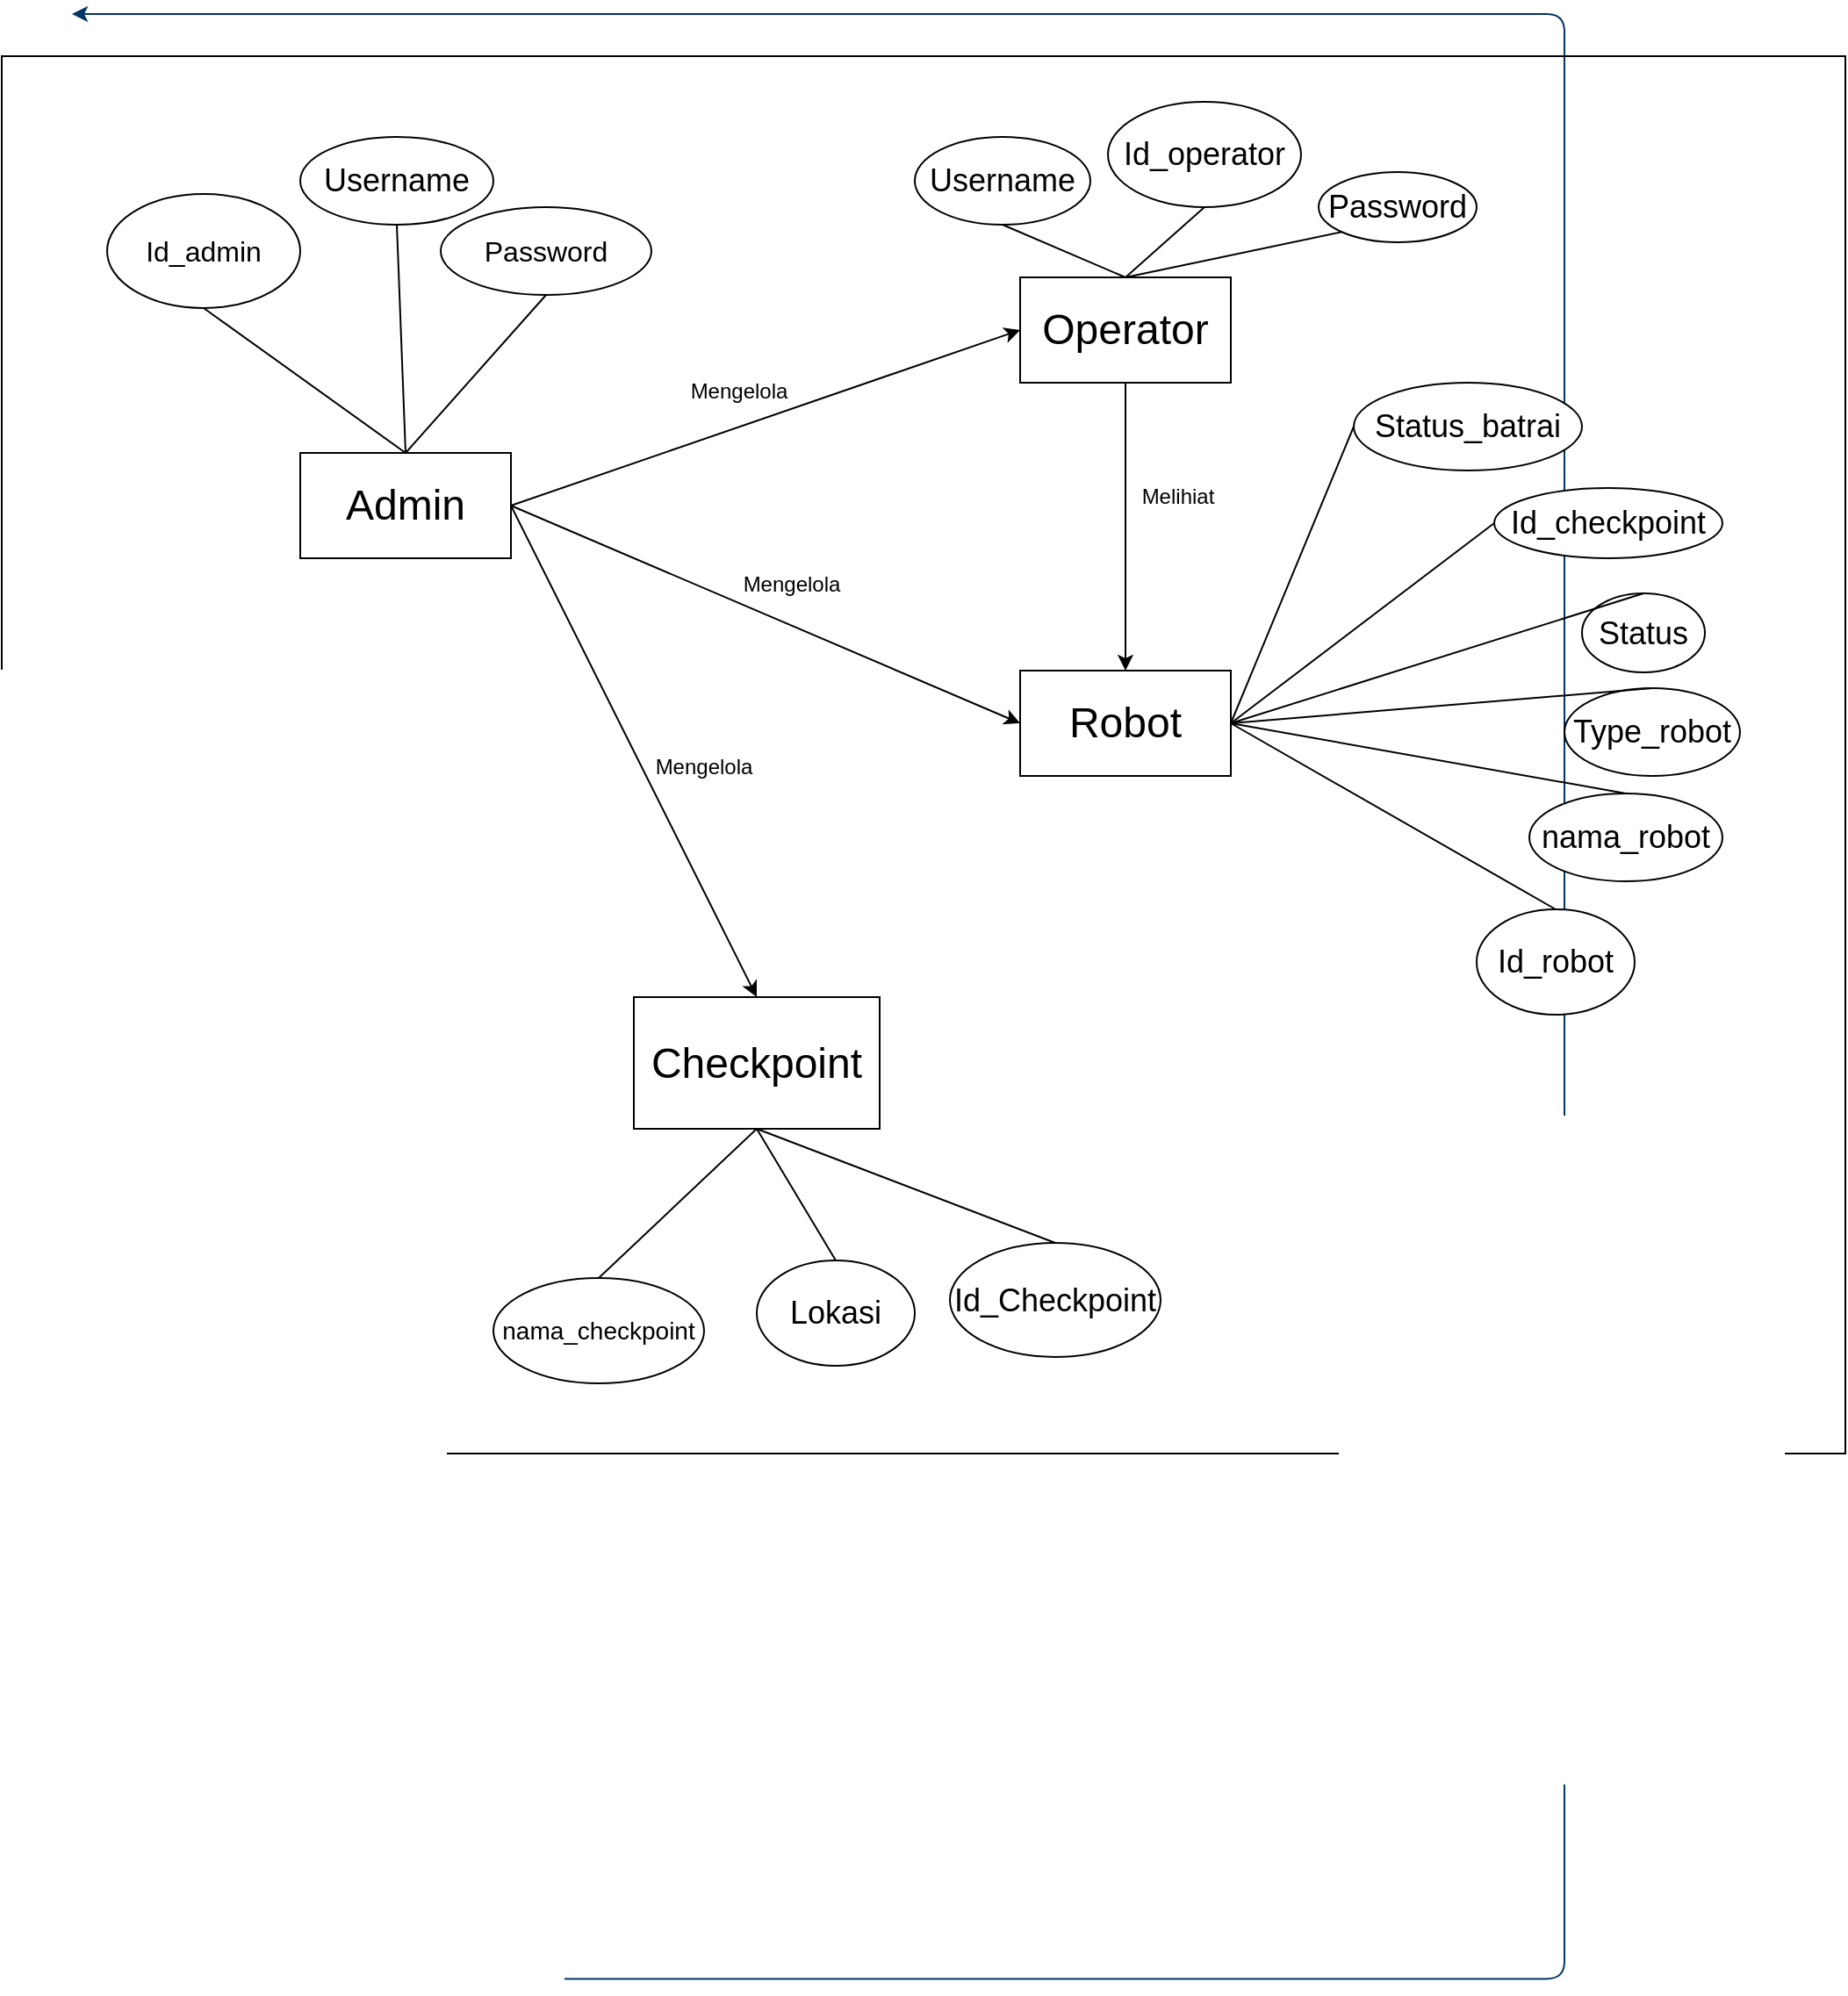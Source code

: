 <mxfile version="24.5.4" type="github">
  <diagram id="6a731a19-8d31-9384-78a2-239565b7b9f0" name="Page-1">
    <mxGraphModel dx="2269" dy="1311" grid="1" gridSize="10" guides="1" tooltips="1" connect="1" arrows="1" fold="1" page="1" pageScale="1" pageWidth="1169" pageHeight="827" background="none" math="0" shadow="0">
      <root>
        <mxCell id="0" />
        <mxCell id="1" parent="0" />
        <mxCell id="45" value="" style="edgeStyle=elbowEdgeStyle;elbow=horizontal;exitX=1;exitY=0.5;exitPerimeter=0;entryX=0.905;entryY=0.5;entryPerimeter=0;fontStyle=1;strokeColor=#003366;strokeWidth=1;html=1;" parent="1" target="34" edge="1">
          <mxGeometry width="100" height="100" as="geometry">
            <mxPoint x="380.5" y="1119.25" as="sourcePoint" />
            <mxPoint x="100" as="targetPoint" />
            <Array as="points">
              <mxPoint x="950" y="1320" />
            </Array>
          </mxGeometry>
        </mxCell>
        <mxCell id="pjDGFru4gsE5hSaA8gFt-56" value="&lt;font style=&quot;font-size: 14px;&quot;&gt;nama_checkpoint&lt;/font&gt;" style="ellipse;whiteSpace=wrap;html=1;" vertex="1" parent="1">
          <mxGeometry x="340" y="720" width="120" height="60" as="geometry" />
        </mxCell>
        <mxCell id="pjDGFru4gsE5hSaA8gFt-59" value="&lt;font style=&quot;font-size: 18px;&quot;&gt;Password&lt;/font&gt;" style="ellipse;whiteSpace=wrap;html=1;" vertex="1" parent="1">
          <mxGeometry x="810" y="90" width="90" height="40" as="geometry" />
        </mxCell>
        <mxCell id="pjDGFru4gsE5hSaA8gFt-61" value="&lt;font style=&quot;font-size: 18px;&quot;&gt;Username&lt;/font&gt;" style="ellipse;whiteSpace=wrap;html=1;" vertex="1" parent="1">
          <mxGeometry x="580" y="70" width="100" height="50" as="geometry" />
        </mxCell>
        <mxCell id="pjDGFru4gsE5hSaA8gFt-62" value="&lt;font size=&quot;3&quot;&gt;Password&lt;/font&gt;" style="ellipse;whiteSpace=wrap;html=1;" vertex="1" parent="1">
          <mxGeometry x="310" y="110" width="120" height="50" as="geometry" />
        </mxCell>
        <mxCell id="pjDGFru4gsE5hSaA8gFt-63" value="&lt;font style=&quot;font-size: 18px;&quot;&gt;Username&lt;/font&gt;" style="ellipse;whiteSpace=wrap;html=1;" vertex="1" parent="1">
          <mxGeometry x="230" y="70" width="110" height="50" as="geometry" />
        </mxCell>
        <mxCell id="pjDGFru4gsE5hSaA8gFt-65" value="" style="endArrow=none;html=1;rounded=0;entryX=0.5;entryY=1;entryDx=0;entryDy=0;exitX=0.5;exitY=0;exitDx=0;exitDy=0;" edge="1" parent="1" source="pjDGFru4gsE5hSaA8gFt-85" target="pjDGFru4gsE5hSaA8gFt-62">
          <mxGeometry width="50" height="50" relative="1" as="geometry">
            <mxPoint x="290.0" y="230" as="sourcePoint" />
            <mxPoint x="770" y="450" as="targetPoint" />
          </mxGeometry>
        </mxCell>
        <mxCell id="pjDGFru4gsE5hSaA8gFt-66" value="" style="endArrow=none;html=1;rounded=0;exitX=0.5;exitY=1;exitDx=0;exitDy=0;entryX=0.5;entryY=0;entryDx=0;entryDy=0;" edge="1" parent="1" source="pjDGFru4gsE5hSaA8gFt-96" target="pjDGFru4gsE5hSaA8gFt-88">
          <mxGeometry width="50" height="50" relative="1" as="geometry">
            <mxPoint x="1525" y="325" as="sourcePoint" />
            <mxPoint x="1575" y="275" as="targetPoint" />
          </mxGeometry>
        </mxCell>
        <mxCell id="pjDGFru4gsE5hSaA8gFt-67" value="" style="endArrow=none;html=1;rounded=0;exitX=0.5;exitY=0;exitDx=0;exitDy=0;entryX=0.5;entryY=1;entryDx=0;entryDy=0;" edge="1" parent="1" source="pjDGFru4gsE5hSaA8gFt-95" target="pjDGFru4gsE5hSaA8gFt-86">
          <mxGeometry width="50" height="50" relative="1" as="geometry">
            <mxPoint x="440" y="495" as="sourcePoint" />
            <mxPoint x="490" y="445" as="targetPoint" />
          </mxGeometry>
        </mxCell>
        <mxCell id="pjDGFru4gsE5hSaA8gFt-68" value="" style="endArrow=none;html=1;rounded=0;exitX=0.5;exitY=0;exitDx=0;exitDy=0;entryX=0.5;entryY=1;entryDx=0;entryDy=0;" edge="1" parent="1" source="pjDGFru4gsE5hSaA8gFt-56" target="pjDGFru4gsE5hSaA8gFt-86">
          <mxGeometry width="50" height="50" relative="1" as="geometry">
            <mxPoint x="440" y="495" as="sourcePoint" />
            <mxPoint x="490" y="445" as="targetPoint" />
          </mxGeometry>
        </mxCell>
        <mxCell id="pjDGFru4gsE5hSaA8gFt-69" value="" style="endArrow=none;html=1;rounded=0;entryX=0.5;entryY=0;entryDx=0;entryDy=0;exitX=0.5;exitY=1;exitDx=0;exitDy=0;" edge="1" parent="1" source="pjDGFru4gsE5hSaA8gFt-86" target="pjDGFru4gsE5hSaA8gFt-98">
          <mxGeometry width="50" height="50" relative="1" as="geometry">
            <mxPoint x="370" y="225" as="sourcePoint" />
            <mxPoint x="490" y="335" as="targetPoint" />
          </mxGeometry>
        </mxCell>
        <mxCell id="pjDGFru4gsE5hSaA8gFt-70" value="" style="endArrow=none;html=1;rounded=0;exitX=0.5;exitY=1;exitDx=0;exitDy=0;entryX=0.5;entryY=0;entryDx=0;entryDy=0;" edge="1" parent="1" source="pjDGFru4gsE5hSaA8gFt-79" target="pjDGFru4gsE5hSaA8gFt-85">
          <mxGeometry width="50" height="50" relative="1" as="geometry">
            <mxPoint x="1110" y="570" as="sourcePoint" />
            <mxPoint x="290.0" y="230" as="targetPoint" />
          </mxGeometry>
        </mxCell>
        <mxCell id="pjDGFru4gsE5hSaA8gFt-72" value="" style="endArrow=none;html=1;rounded=0;exitX=0;exitY=1;exitDx=0;exitDy=0;entryX=0.5;entryY=0;entryDx=0;entryDy=0;" edge="1" parent="1" source="pjDGFru4gsE5hSaA8gFt-59" target="pjDGFru4gsE5hSaA8gFt-88">
          <mxGeometry width="50" height="50" relative="1" as="geometry">
            <mxPoint x="755" y="555" as="sourcePoint" />
            <mxPoint x="695.0" y="275" as="targetPoint" />
          </mxGeometry>
        </mxCell>
        <mxCell id="pjDGFru4gsE5hSaA8gFt-74" value="" style="endArrow=none;html=1;rounded=0;exitX=0.5;exitY=1;exitDx=0;exitDy=0;entryX=0.5;entryY=0;entryDx=0;entryDy=0;" edge="1" parent="1" source="pjDGFru4gsE5hSaA8gFt-61" target="pjDGFru4gsE5hSaA8gFt-88">
          <mxGeometry width="50" height="50" relative="1" as="geometry">
            <mxPoint x="750" y="225" as="sourcePoint" />
            <mxPoint x="695.0" y="275" as="targetPoint" />
          </mxGeometry>
        </mxCell>
        <mxCell id="pjDGFru4gsE5hSaA8gFt-75" value="" style="endArrow=none;html=1;rounded=0;entryX=0.5;entryY=1;entryDx=0;entryDy=0;exitX=0.5;exitY=0;exitDx=0;exitDy=0;" edge="1" parent="1" source="pjDGFru4gsE5hSaA8gFt-85" target="pjDGFru4gsE5hSaA8gFt-63">
          <mxGeometry width="50" height="50" relative="1" as="geometry">
            <mxPoint x="290.0" y="230" as="sourcePoint" />
            <mxPoint x="560" y="420" as="targetPoint" />
          </mxGeometry>
        </mxCell>
        <mxCell id="pjDGFru4gsE5hSaA8gFt-79" value="&lt;font size=&quot;3&quot;&gt;Id_admin&lt;/font&gt;" style="ellipse;whiteSpace=wrap;html=1;rotation=0;" vertex="1" parent="1">
          <mxGeometry x="120" y="102.5" width="110" height="65" as="geometry" />
        </mxCell>
        <mxCell id="pjDGFru4gsE5hSaA8gFt-85" value="&lt;font style=&quot;font-size: 24px;&quot;&gt;Admin&lt;/font&gt;" style="rounded=0;whiteSpace=wrap;html=1;" vertex="1" parent="1">
          <mxGeometry x="230" y="250" width="120" height="60" as="geometry" />
        </mxCell>
        <mxCell id="pjDGFru4gsE5hSaA8gFt-86" value="&lt;font style=&quot;font-size: 24px;&quot;&gt;Checkpoint&lt;/font&gt;" style="rounded=0;whiteSpace=wrap;html=1;" vertex="1" parent="1">
          <mxGeometry x="420" y="560" width="140" height="75" as="geometry" />
        </mxCell>
        <mxCell id="pjDGFru4gsE5hSaA8gFt-88" value="&lt;font style=&quot;font-size: 24px;&quot;&gt;Operator&lt;/font&gt;" style="rounded=0;whiteSpace=wrap;html=1;" vertex="1" parent="1">
          <mxGeometry x="640" y="150" width="120" height="60" as="geometry" />
        </mxCell>
        <mxCell id="pjDGFru4gsE5hSaA8gFt-89" value="&lt;font style=&quot;font-size: 24px;&quot;&gt;Robot&lt;/font&gt;" style="rounded=0;whiteSpace=wrap;html=1;" vertex="1" parent="1">
          <mxGeometry x="640" y="374" width="120" height="60" as="geometry" />
        </mxCell>
        <mxCell id="pjDGFru4gsE5hSaA8gFt-92" value="" style="endArrow=classic;html=1;rounded=0;exitX=1;exitY=0.5;exitDx=0;exitDy=0;entryX=0;entryY=0.5;entryDx=0;entryDy=0;exitPerimeter=0;" edge="1" parent="1" source="pjDGFru4gsE5hSaA8gFt-85" target="pjDGFru4gsE5hSaA8gFt-88">
          <mxGeometry width="50" height="50" relative="1" as="geometry">
            <mxPoint x="90" y="520" as="sourcePoint" />
            <mxPoint x="140" y="470" as="targetPoint" />
          </mxGeometry>
        </mxCell>
        <mxCell id="pjDGFru4gsE5hSaA8gFt-93" value="" style="endArrow=classic;html=1;rounded=0;exitX=1;exitY=0.5;exitDx=0;exitDy=0;entryX=0.5;entryY=0;entryDx=0;entryDy=0;" edge="1" parent="1" source="pjDGFru4gsE5hSaA8gFt-85" target="pjDGFru4gsE5hSaA8gFt-86">
          <mxGeometry width="50" height="50" relative="1" as="geometry">
            <mxPoint x="90" y="520" as="sourcePoint" />
            <mxPoint x="140" y="470" as="targetPoint" />
          </mxGeometry>
        </mxCell>
        <mxCell id="pjDGFru4gsE5hSaA8gFt-94" value="" style="endArrow=classic;html=1;rounded=0;exitX=1;exitY=0.5;exitDx=0;exitDy=0;entryX=0;entryY=0.5;entryDx=0;entryDy=0;" edge="1" parent="1" source="pjDGFru4gsE5hSaA8gFt-85" target="pjDGFru4gsE5hSaA8gFt-89">
          <mxGeometry width="50" height="50" relative="1" as="geometry">
            <mxPoint x="90" y="520" as="sourcePoint" />
            <mxPoint x="140" y="470" as="targetPoint" />
          </mxGeometry>
        </mxCell>
        <mxCell id="pjDGFru4gsE5hSaA8gFt-95" value="&lt;font style=&quot;font-size: 18px;&quot;&gt;Lokasi&lt;/font&gt;" style="ellipse;whiteSpace=wrap;html=1;" vertex="1" parent="1">
          <mxGeometry x="490" y="710" width="90" height="60" as="geometry" />
        </mxCell>
        <mxCell id="pjDGFru4gsE5hSaA8gFt-96" value="&lt;font style=&quot;font-size: 18px;&quot;&gt;Id_operator&lt;/font&gt;" style="ellipse;whiteSpace=wrap;html=1;" vertex="1" parent="1">
          <mxGeometry x="690" y="50" width="110" height="60" as="geometry" />
        </mxCell>
        <mxCell id="pjDGFru4gsE5hSaA8gFt-97" value="&lt;font style=&quot;font-size: 18px;&quot;&gt;nama_robot&lt;/font&gt;" style="ellipse;whiteSpace=wrap;html=1;" vertex="1" parent="1">
          <mxGeometry x="930" y="444" width="110" height="50" as="geometry" />
        </mxCell>
        <mxCell id="pjDGFru4gsE5hSaA8gFt-98" value="&lt;font style=&quot;font-size: 18px;&quot;&gt;Id_Checkpoint&lt;/font&gt;" style="ellipse;whiteSpace=wrap;html=1;" vertex="1" parent="1">
          <mxGeometry x="600" y="700" width="120" height="65" as="geometry" />
        </mxCell>
        <mxCell id="pjDGFru4gsE5hSaA8gFt-101" value="&lt;font style=&quot;font-size: 18px;&quot;&gt;Type_robot&lt;/font&gt;" style="ellipse;whiteSpace=wrap;html=1;" vertex="1" parent="1">
          <mxGeometry x="950" y="384" width="100" height="50" as="geometry" />
        </mxCell>
        <mxCell id="pjDGFru4gsE5hSaA8gFt-102" value="&lt;span style=&quot;font-size: 18px;&quot;&gt;Id_checkpoint&lt;/span&gt;" style="ellipse;whiteSpace=wrap;html=1;" vertex="1" parent="1">
          <mxGeometry x="910" y="270" width="130" height="40" as="geometry" />
        </mxCell>
        <mxCell id="pjDGFru4gsE5hSaA8gFt-103" value="&lt;font style=&quot;font-size: 18px;&quot;&gt;Id_robot&lt;/font&gt;" style="ellipse;whiteSpace=wrap;html=1;" vertex="1" parent="1">
          <mxGeometry x="900" y="510" width="90" height="60" as="geometry" />
        </mxCell>
        <mxCell id="pjDGFru4gsE5hSaA8gFt-104" value="&lt;font style=&quot;font-size: 18px;&quot;&gt;Status&lt;/font&gt;" style="ellipse;whiteSpace=wrap;html=1;" vertex="1" parent="1">
          <mxGeometry x="960" y="330" width="70" height="45" as="geometry" />
        </mxCell>
        <mxCell id="pjDGFru4gsE5hSaA8gFt-105" value="" style="endArrow=none;html=1;rounded=0;exitX=0;exitY=0.5;exitDx=0;exitDy=0;entryX=1;entryY=0.5;entryDx=0;entryDy=0;" edge="1" parent="1" source="pjDGFru4gsE5hSaA8gFt-111" target="pjDGFru4gsE5hSaA8gFt-89">
          <mxGeometry width="50" height="50" relative="1" as="geometry">
            <mxPoint x="280" y="355" as="sourcePoint" />
            <mxPoint x="330" y="305" as="targetPoint" />
          </mxGeometry>
        </mxCell>
        <mxCell id="pjDGFru4gsE5hSaA8gFt-106" value="" style="endArrow=none;html=1;rounded=0;exitX=0;exitY=0.5;exitDx=0;exitDy=0;entryX=1;entryY=0.5;entryDx=0;entryDy=0;" edge="1" parent="1" source="pjDGFru4gsE5hSaA8gFt-102" target="pjDGFru4gsE5hSaA8gFt-89">
          <mxGeometry width="50" height="50" relative="1" as="geometry">
            <mxPoint x="280" y="355" as="sourcePoint" />
            <mxPoint x="790" y="380" as="targetPoint" />
          </mxGeometry>
        </mxCell>
        <mxCell id="pjDGFru4gsE5hSaA8gFt-107" value="" style="endArrow=none;html=1;rounded=0;entryX=1;entryY=0.5;entryDx=0;entryDy=0;exitX=0.5;exitY=0;exitDx=0;exitDy=0;" edge="1" parent="1" source="pjDGFru4gsE5hSaA8gFt-104" target="pjDGFru4gsE5hSaA8gFt-89">
          <mxGeometry width="50" height="50" relative="1" as="geometry">
            <mxPoint x="990" y="515" as="sourcePoint" />
            <mxPoint x="300" y="535" as="targetPoint" />
          </mxGeometry>
        </mxCell>
        <mxCell id="pjDGFru4gsE5hSaA8gFt-108" value="" style="endArrow=none;html=1;rounded=0;exitX=0.5;exitY=0;exitDx=0;exitDy=0;entryX=1;entryY=0.5;entryDx=0;entryDy=0;" edge="1" parent="1" source="pjDGFru4gsE5hSaA8gFt-101" target="pjDGFru4gsE5hSaA8gFt-89">
          <mxGeometry width="50" height="50" relative="1" as="geometry">
            <mxPoint x="280" y="355" as="sourcePoint" />
            <mxPoint x="700" y="395" as="targetPoint" />
          </mxGeometry>
        </mxCell>
        <mxCell id="pjDGFru4gsE5hSaA8gFt-109" value="" style="endArrow=none;html=1;rounded=0;exitX=0.5;exitY=0;exitDx=0;exitDy=0;entryX=1;entryY=0.5;entryDx=0;entryDy=0;" edge="1" parent="1" source="pjDGFru4gsE5hSaA8gFt-97" target="pjDGFru4gsE5hSaA8gFt-89">
          <mxGeometry width="50" height="50" relative="1" as="geometry">
            <mxPoint x="280" y="355" as="sourcePoint" />
            <mxPoint x="780" y="375" as="targetPoint" />
          </mxGeometry>
        </mxCell>
        <mxCell id="pjDGFru4gsE5hSaA8gFt-110" value="" style="endArrow=none;html=1;rounded=0;entryX=0.5;entryY=0;entryDx=0;entryDy=0;exitX=1;exitY=0.5;exitDx=0;exitDy=0;" edge="1" parent="1" source="pjDGFru4gsE5hSaA8gFt-89" target="pjDGFru4gsE5hSaA8gFt-103">
          <mxGeometry width="50" height="50" relative="1" as="geometry">
            <mxPoint x="280" y="355" as="sourcePoint" />
            <mxPoint x="330" y="305" as="targetPoint" />
          </mxGeometry>
        </mxCell>
        <mxCell id="pjDGFru4gsE5hSaA8gFt-111" value="&lt;font style=&quot;font-size: 18px;&quot;&gt;Status_batrai&lt;/font&gt;" style="ellipse;whiteSpace=wrap;html=1;" vertex="1" parent="1">
          <mxGeometry x="830" y="210" width="130" height="50" as="geometry" />
        </mxCell>
        <mxCell id="pjDGFru4gsE5hSaA8gFt-113" value="" style="endArrow=classic;html=1;rounded=0;exitX=0.5;exitY=1;exitDx=0;exitDy=0;entryX=0.5;entryY=0;entryDx=0;entryDy=0;" edge="1" parent="1" source="pjDGFru4gsE5hSaA8gFt-88" target="pjDGFru4gsE5hSaA8gFt-89">
          <mxGeometry width="50" height="50" relative="1" as="geometry">
            <mxPoint x="220" y="400" as="sourcePoint" />
            <mxPoint x="270" y="350" as="targetPoint" />
          </mxGeometry>
        </mxCell>
        <mxCell id="pjDGFru4gsE5hSaA8gFt-114" value="Melihiat" style="text;html=1;align=center;verticalAlign=middle;whiteSpace=wrap;rounded=0;" vertex="1" parent="1">
          <mxGeometry x="700" y="260" width="60" height="30" as="geometry" />
        </mxCell>
        <mxCell id="pjDGFru4gsE5hSaA8gFt-117" value="Mengelola" style="text;html=1;align=center;verticalAlign=middle;whiteSpace=wrap;rounded=0;" vertex="1" parent="1">
          <mxGeometry x="480" y="310" width="60" height="30" as="geometry" />
        </mxCell>
        <mxCell id="pjDGFru4gsE5hSaA8gFt-118" value="Mengelola" style="text;html=1;align=center;verticalAlign=middle;whiteSpace=wrap;rounded=0;" vertex="1" parent="1">
          <mxGeometry x="450" y="200" width="60" height="30" as="geometry" />
        </mxCell>
        <mxCell id="pjDGFru4gsE5hSaA8gFt-119" value="Mengelola" style="text;html=1;align=center;verticalAlign=middle;whiteSpace=wrap;rounded=0;" vertex="1" parent="1">
          <mxGeometry x="430" y="414" width="60" height="30" as="geometry" />
        </mxCell>
        <mxCell id="pjDGFru4gsE5hSaA8gFt-124" value="" style="rounded=0;whiteSpace=wrap;html=1;fillColor=none;" vertex="1" parent="1">
          <mxGeometry x="60" y="24" width="1050" height="796" as="geometry" />
        </mxCell>
      </root>
    </mxGraphModel>
  </diagram>
</mxfile>
